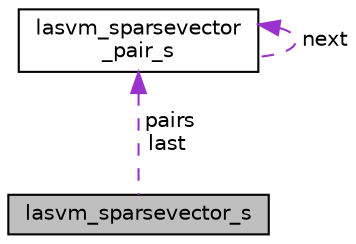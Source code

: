 digraph "lasvm_sparsevector_s"
{
  edge [fontname="Helvetica",fontsize="10",labelfontname="Helvetica",labelfontsize="10"];
  node [fontname="Helvetica",fontsize="10",shape=record];
  Node1 [label="lasvm_sparsevector_s",height=0.2,width=0.4,color="black", fillcolor="grey75", style="filled" fontcolor="black"];
  Node2 -> Node1 [dir="back",color="darkorchid3",fontsize="10",style="dashed",label=" pairs\nlast" ,fontname="Helvetica"];
  Node2 [label="lasvm_sparsevector\l_pair_s",height=0.2,width=0.4,color="black", fillcolor="white", style="filled",URL="$structlasvm__sparsevector__pair__s.html"];
  Node2 -> Node2 [dir="back",color="darkorchid3",fontsize="10",style="dashed",label=" next" ,fontname="Helvetica"];
}
